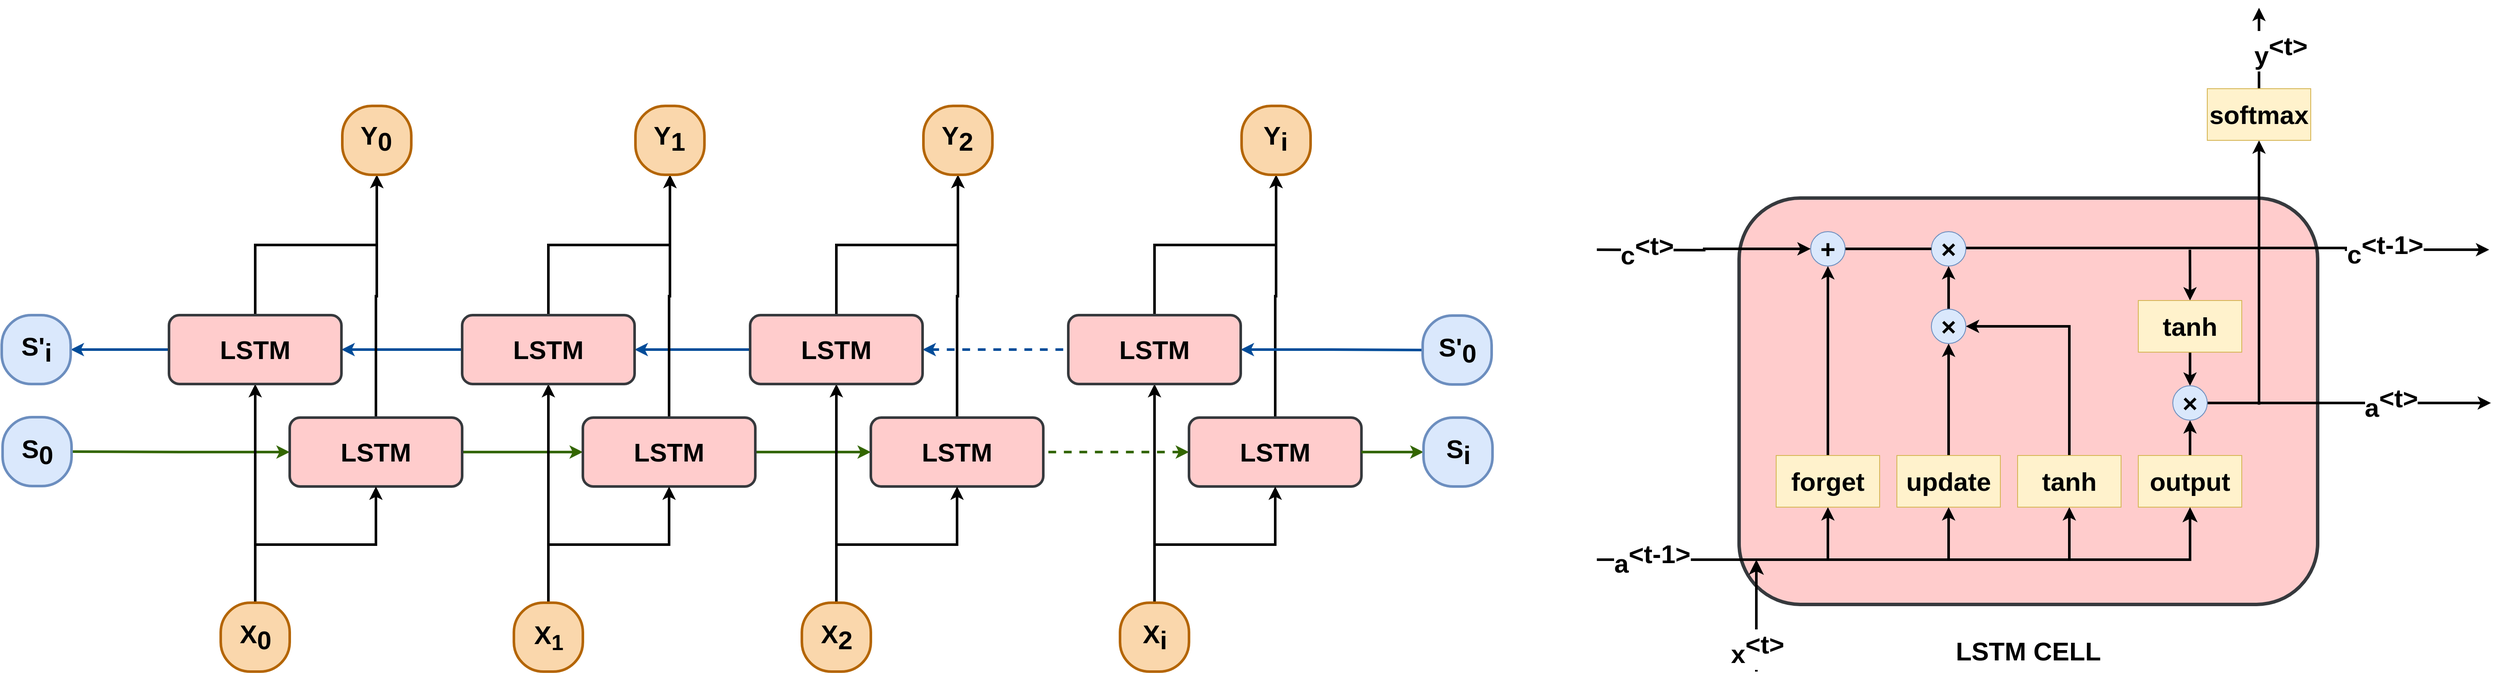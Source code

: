 <mxfile version="24.7.6">
  <diagram name="第 1 页" id="QvBiN7-p0yWH9Qva56an">
    <mxGraphModel dx="6699" dy="3819" grid="1" gridSize="10" guides="1" tooltips="1" connect="1" arrows="1" fold="1" page="1" pageScale="1" pageWidth="827" pageHeight="1169" math="0" shadow="0">
      <root>
        <mxCell id="0" />
        <mxCell id="1" parent="0" />
        <mxCell id="QCqNEh41sCfGE4JeCzuN-75" style="edgeStyle=orthogonalEdgeStyle;rounded=0;orthogonalLoop=1;jettySize=auto;html=1;entryX=1;entryY=0.5;entryDx=0;entryDy=0;strokeColor=#336600;strokeWidth=3;startArrow=classic;startFill=1;endArrow=none;endFill=0;fontSize=30;verticalAlign=middle;exitX=0;exitY=0.5;exitDx=0;exitDy=0;" edge="1" parent="1" source="QCqNEh41sCfGE4JeCzuN-162" target="QCqNEh41sCfGE4JeCzuN-134">
          <mxGeometry relative="1" as="geometry">
            <mxPoint x="-1521" y="-463.75" as="sourcePoint" />
            <mxPoint x="-1689" y="-480.25" as="targetPoint" />
          </mxGeometry>
        </mxCell>
        <mxCell id="QCqNEh41sCfGE4JeCzuN-46" style="edgeStyle=orthogonalEdgeStyle;rounded=0;orthogonalLoop=1;jettySize=auto;html=1;exitX=0.5;exitY=0;exitDx=0;exitDy=0;entryX=0.5;entryY=1;entryDx=0;entryDy=0;strokeWidth=3;fontSize=30;verticalAlign=middle;" edge="1" parent="1" source="QCqNEh41sCfGE4JeCzuN-47" target="QCqNEh41sCfGE4JeCzuN-54">
          <mxGeometry relative="1" as="geometry" />
        </mxCell>
        <mxCell id="QCqNEh41sCfGE4JeCzuN-72" style="edgeStyle=orthogonalEdgeStyle;rounded=0;orthogonalLoop=1;jettySize=auto;html=1;entryX=1;entryY=0.5;entryDx=0;entryDy=0;strokeColor=#336600;dashed=1;strokeWidth=3;startArrow=classic;startFill=1;endArrow=none;endFill=0;fontSize=30;verticalAlign=middle;" edge="1" parent="1" source="QCqNEh41sCfGE4JeCzuN-47" target="QCqNEh41sCfGE4JeCzuN-138">
          <mxGeometry relative="1" as="geometry">
            <mxPoint x="-379" y="-484" as="targetPoint" />
          </mxGeometry>
        </mxCell>
        <mxCell id="QCqNEh41sCfGE4JeCzuN-47" value="&lt;font face=&quot;Helvetica&quot; style=&quot;font-size: 30px;&quot;&gt;&lt;b style=&quot;font-size: 30px;&quot;&gt;LSTM&lt;/b&gt;&lt;/font&gt;" style="rounded=1;whiteSpace=wrap;html=1;fillColor=#ffcccc;strokeColor=#36393d;strokeWidth=3;fontSize=30;verticalAlign=middle;" vertex="1" parent="1">
          <mxGeometry x="-233" y="-524" width="200" height="80" as="geometry" />
        </mxCell>
        <mxCell id="QCqNEh41sCfGE4JeCzuN-48" style="rounded=0;orthogonalLoop=1;jettySize=auto;html=1;exitX=0.5;exitY=0;exitDx=0;exitDy=0;edgeStyle=orthogonalEdgeStyle;entryX=0.5;entryY=1;entryDx=0;entryDy=0;strokeWidth=3;fontSize=30;verticalAlign=middle;" edge="1" parent="1" source="QCqNEh41sCfGE4JeCzuN-50" target="QCqNEh41sCfGE4JeCzuN-53">
          <mxGeometry relative="1" as="geometry">
            <mxPoint x="-343" y="-594.0" as="targetPoint" />
          </mxGeometry>
        </mxCell>
        <mxCell id="QCqNEh41sCfGE4JeCzuN-49" style="edgeStyle=orthogonalEdgeStyle;rounded=0;orthogonalLoop=1;jettySize=auto;html=1;exitX=0.5;exitY=0;exitDx=0;exitDy=0;strokeWidth=3;fontSize=30;verticalAlign=middle;" edge="1" parent="1" source="QCqNEh41sCfGE4JeCzuN-50" target="QCqNEh41sCfGE4JeCzuN-47">
          <mxGeometry relative="1" as="geometry" />
        </mxCell>
        <mxCell id="QCqNEh41sCfGE4JeCzuN-50" value="" style="whiteSpace=wrap;align=center;verticalAlign=middle;fontStyle=1;strokeWidth=3;fillColor=#fad7ac;strokeColor=#b46504;rounded=1;arcSize=43;movable=1;resizable=1;rotatable=1;deletable=1;editable=1;locked=0;connectable=1;fontSize=30;" vertex="1" parent="1">
          <mxGeometry x="-313" y="-309" width="80" height="80" as="geometry" />
        </mxCell>
        <mxCell id="QCqNEh41sCfGE4JeCzuN-51" value="&lt;span style=&quot;font-size: 30px;&quot;&gt;&lt;font style=&quot;font-size: 30px;&quot;&gt;X&lt;/font&gt;&lt;sub style=&quot;font-size: 30px;&quot;&gt;i&lt;/sub&gt;&lt;/span&gt;" style="text;html=1;align=center;verticalAlign=middle;resizable=0;points=[];autosize=1;strokeColor=none;fillColor=none;fontStyle=1;rounded=1;fontSize=30;flipV=1;strokeWidth=3;" vertex="1" parent="1">
          <mxGeometry x="-298" y="-299" width="50" height="60" as="geometry" />
        </mxCell>
        <mxCell id="QCqNEh41sCfGE4JeCzuN-52" style="edgeStyle=orthogonalEdgeStyle;rounded=0;orthogonalLoop=1;jettySize=auto;html=1;entryX=0.5;entryY=1;entryDx=0;entryDy=0;exitX=0.5;exitY=0;exitDx=0;exitDy=0;strokeWidth=3;fontSize=30;verticalAlign=middle;" edge="1" parent="1" source="QCqNEh41sCfGE4JeCzuN-53" target="QCqNEh41sCfGE4JeCzuN-54">
          <mxGeometry relative="1" as="geometry" />
        </mxCell>
        <mxCell id="QCqNEh41sCfGE4JeCzuN-70" style="edgeStyle=orthogonalEdgeStyle;rounded=0;orthogonalLoop=1;jettySize=auto;html=1;exitX=1;exitY=0.5;exitDx=0;exitDy=0;strokeColor=#004C99;strokeWidth=3;startArrow=classic;startFill=1;endArrow=none;endFill=0;fontSize=30;verticalAlign=middle;" edge="1" parent="1" source="QCqNEh41sCfGE4JeCzuN-53" target="QCqNEh41sCfGE4JeCzuN-62">
          <mxGeometry relative="1" as="geometry" />
        </mxCell>
        <mxCell id="QCqNEh41sCfGE4JeCzuN-53" value="&lt;font face=&quot;Helvetica&quot; style=&quot;font-size: 30px;&quot;&gt;&lt;b style=&quot;font-size: 30px;&quot;&gt;LSTM&lt;/b&gt;&lt;/font&gt;" style="rounded=1;whiteSpace=wrap;html=1;fillColor=#ffcccc;strokeColor=#36393d;strokeWidth=3;fontSize=30;verticalAlign=middle;" vertex="1" parent="1">
          <mxGeometry x="-373" y="-643" width="200" height="80" as="geometry" />
        </mxCell>
        <mxCell id="QCqNEh41sCfGE4JeCzuN-54" value="" style="whiteSpace=wrap;align=center;verticalAlign=middle;fontStyle=1;strokeWidth=3;fillColor=#fad7ac;strokeColor=#b46504;rounded=1;arcSize=43;movable=1;resizable=1;rotatable=1;deletable=1;editable=1;locked=0;connectable=1;fontSize=30;" vertex="1" parent="1">
          <mxGeometry x="-172" y="-886" width="80" height="80" as="geometry" />
        </mxCell>
        <mxCell id="QCqNEh41sCfGE4JeCzuN-55" value="&lt;font style=&quot;font-size: 30px;&quot;&gt;Y&lt;sub style=&quot;font-size: 30px;&quot;&gt;i&lt;/sub&gt;&lt;/font&gt;" style="text;html=1;align=center;verticalAlign=middle;resizable=0;points=[];autosize=1;strokeColor=none;fillColor=none;fontStyle=1;rounded=1;fontSize=30;strokeWidth=3;" vertex="1" parent="1">
          <mxGeometry x="-158" y="-878" width="50" height="60" as="geometry" />
        </mxCell>
        <mxCell id="QCqNEh41sCfGE4JeCzuN-66" style="edgeStyle=orthogonalEdgeStyle;rounded=0;orthogonalLoop=1;jettySize=auto;html=1;entryX=0;entryY=0.5;entryDx=0;entryDy=0;strokeColor=#004C99;strokeWidth=3;startArrow=classic;startFill=1;endArrow=none;endFill=0;fontSize=30;verticalAlign=middle;exitX=1;exitY=0.5;exitDx=0;exitDy=0;" edge="1" parent="1" source="QCqNEh41sCfGE4JeCzuN-132" target="QCqNEh41sCfGE4JeCzuN-168">
          <mxGeometry relative="1" as="geometry">
            <mxPoint x="-1688" y="-599.25" as="sourcePoint" />
            <mxPoint x="-1629.0" y="-582.75" as="targetPoint" />
          </mxGeometry>
        </mxCell>
        <mxCell id="QCqNEh41sCfGE4JeCzuN-62" value="" style="whiteSpace=wrap;align=center;verticalAlign=middle;fontStyle=1;strokeWidth=3;fillColor=#dae8fc;strokeColor=#6c8ebf;rounded=1;arcSize=43;movable=1;resizable=1;rotatable=1;deletable=1;editable=1;locked=0;connectable=1;fontSize=30;" vertex="1" parent="1">
          <mxGeometry x="38" y="-642.5" width="80" height="80" as="geometry" />
        </mxCell>
        <mxCell id="QCqNEh41sCfGE4JeCzuN-63" value="&lt;font style=&quot;font-size: 30px;&quot;&gt;S&#39;&lt;/font&gt;&lt;sub style=&quot;font-size: 30px;&quot;&gt;0&lt;/sub&gt;" style="text;html=1;align=center;verticalAlign=middle;resizable=0;points=[];autosize=1;fontStyle=1;rounded=1;fontSize=30;strokeWidth=3;" vertex="1" parent="1">
          <mxGeometry x="43" y="-632.5" width="70" height="60" as="geometry" />
        </mxCell>
        <mxCell id="QCqNEh41sCfGE4JeCzuN-71" style="edgeStyle=orthogonalEdgeStyle;rounded=0;orthogonalLoop=1;jettySize=auto;html=1;strokeColor=#336600;strokeWidth=3;entryX=1;entryY=0.5;entryDx=0;entryDy=0;startArrow=classic;startFill=1;endArrow=none;endFill=0;fontSize=30;verticalAlign=middle;" edge="1" parent="1" source="QCqNEh41sCfGE4JeCzuN-64" target="QCqNEh41sCfGE4JeCzuN-47">
          <mxGeometry relative="1" as="geometry">
            <mxPoint x="-8" y="-472.5" as="targetPoint" />
          </mxGeometry>
        </mxCell>
        <mxCell id="QCqNEh41sCfGE4JeCzuN-64" value="" style="whiteSpace=wrap;align=center;verticalAlign=middle;fontStyle=1;strokeWidth=3;fillColor=#dae8fc;strokeColor=#6c8ebf;rounded=1;arcSize=43;movable=1;resizable=1;rotatable=1;deletable=1;editable=1;locked=0;connectable=1;fontSize=30;" vertex="1" parent="1">
          <mxGeometry x="39" y="-524" width="80" height="80" as="geometry" />
        </mxCell>
        <mxCell id="QCqNEh41sCfGE4JeCzuN-65" value="&lt;span style=&quot;font-size: 30px;&quot;&gt;S&lt;/span&gt;&lt;span style=&quot;font-size: 30px;&quot;&gt;&lt;sub style=&quot;font-size: 30px;&quot;&gt;i&lt;/sub&gt;&lt;/span&gt;" style="text;html=1;align=center;verticalAlign=middle;resizable=0;points=[];autosize=1;fontStyle=1;rounded=1;fontSize=30;strokeWidth=3;" vertex="1" parent="1">
          <mxGeometry x="54" y="-514" width="50" height="60" as="geometry" />
        </mxCell>
        <mxCell id="QCqNEh41sCfGE4JeCzuN-76" value="&lt;p&gt;LSTM CELL&lt;/p&gt;" style="rounded=1;whiteSpace=wrap;html=1;fillColor=#ffcccc;strokeColor=#36393d;strokeWidth=4;fontSize=30;fontStyle=1;labelPosition=center;verticalLabelPosition=bottom;align=center;verticalAlign=top;" vertex="1" parent="1">
          <mxGeometry x="405" y="-779" width="671" height="472" as="geometry" />
        </mxCell>
        <mxCell id="QCqNEh41sCfGE4JeCzuN-88" style="edgeStyle=orthogonalEdgeStyle;rounded=0;orthogonalLoop=1;jettySize=auto;html=1;strokeWidth=3;fontSize=30;fontStyle=1" edge="1" parent="1" source="QCqNEh41sCfGE4JeCzuN-77" target="QCqNEh41sCfGE4JeCzuN-87">
          <mxGeometry relative="1" as="geometry" />
        </mxCell>
        <mxCell id="QCqNEh41sCfGE4JeCzuN-110" style="edgeStyle=orthogonalEdgeStyle;rounded=0;orthogonalLoop=1;jettySize=auto;html=1;startArrow=classic;startFill=1;strokeWidth=3;endArrow=none;endFill=0;fontSize=30;fontStyle=1" edge="1" parent="1" source="QCqNEh41sCfGE4JeCzuN-77">
          <mxGeometry relative="1" as="geometry">
            <mxPoint x="508" y="-359" as="targetPoint" />
          </mxGeometry>
        </mxCell>
        <mxCell id="QCqNEh41sCfGE4JeCzuN-77" value="&lt;font style=&quot;font-size: 30px;&quot;&gt;&lt;span style=&quot;font-size: 30px;&quot;&gt;forget&lt;/span&gt;&lt;/font&gt;" style="rounded=0;whiteSpace=wrap;html=1;fillColor=#fff2cc;strokeColor=#d6b656;fontSize=30;fontStyle=1" vertex="1" parent="1">
          <mxGeometry x="448" y="-480" width="120" height="60" as="geometry" />
        </mxCell>
        <mxCell id="QCqNEh41sCfGE4JeCzuN-91" style="edgeStyle=orthogonalEdgeStyle;rounded=0;orthogonalLoop=1;jettySize=auto;html=1;exitX=0.5;exitY=0;exitDx=0;exitDy=0;entryX=0.5;entryY=1;entryDx=0;entryDy=0;strokeWidth=3;fontSize=30;fontStyle=1" edge="1" parent="1" source="QCqNEh41sCfGE4JeCzuN-78" target="QCqNEh41sCfGE4JeCzuN-83">
          <mxGeometry relative="1" as="geometry" />
        </mxCell>
        <mxCell id="QCqNEh41sCfGE4JeCzuN-111" style="edgeStyle=orthogonalEdgeStyle;rounded=0;orthogonalLoop=1;jettySize=auto;html=1;startArrow=classic;startFill=1;strokeWidth=3;endArrow=none;endFill=0;fontSize=30;fontStyle=1" edge="1" parent="1" source="QCqNEh41sCfGE4JeCzuN-78">
          <mxGeometry relative="1" as="geometry">
            <mxPoint x="648" y="-359" as="targetPoint" />
          </mxGeometry>
        </mxCell>
        <mxCell id="QCqNEh41sCfGE4JeCzuN-78" value="&lt;span style=&quot;font-size: 30px;&quot;&gt;&lt;font style=&quot;font-size: 30px;&quot;&gt;update&lt;/font&gt;&lt;/span&gt;" style="rounded=0;whiteSpace=wrap;html=1;fillColor=#fff2cc;strokeColor=#d6b656;fontSize=30;fontStyle=1" vertex="1" parent="1">
          <mxGeometry x="588" y="-480" width="120" height="60" as="geometry" />
        </mxCell>
        <mxCell id="QCqNEh41sCfGE4JeCzuN-92" style="edgeStyle=orthogonalEdgeStyle;rounded=0;orthogonalLoop=1;jettySize=auto;html=1;exitX=0.5;exitY=0;exitDx=0;exitDy=0;entryX=1;entryY=0.5;entryDx=0;entryDy=0;strokeWidth=3;fontSize=30;fontStyle=1" edge="1" parent="1" source="QCqNEh41sCfGE4JeCzuN-79" target="QCqNEh41sCfGE4JeCzuN-83">
          <mxGeometry relative="1" as="geometry" />
        </mxCell>
        <mxCell id="QCqNEh41sCfGE4JeCzuN-112" style="edgeStyle=orthogonalEdgeStyle;rounded=0;orthogonalLoop=1;jettySize=auto;html=1;startArrow=classic;startFill=1;endArrow=none;endFill=0;strokeWidth=3;fontSize=30;fontStyle=1" edge="1" parent="1" source="QCqNEh41sCfGE4JeCzuN-79">
          <mxGeometry relative="1" as="geometry">
            <mxPoint x="788" y="-359" as="targetPoint" />
          </mxGeometry>
        </mxCell>
        <mxCell id="QCqNEh41sCfGE4JeCzuN-79" value="&lt;span style=&quot;font-size: 30px;&quot;&gt;&lt;font style=&quot;font-size: 30px;&quot;&gt;tanh&lt;/font&gt;&lt;/span&gt;" style="rounded=0;whiteSpace=wrap;html=1;fillColor=#fff2cc;strokeColor=#d6b656;fontSize=30;fontStyle=1" vertex="1" parent="1">
          <mxGeometry x="728" y="-480" width="120" height="60" as="geometry" />
        </mxCell>
        <mxCell id="QCqNEh41sCfGE4JeCzuN-93" style="edgeStyle=orthogonalEdgeStyle;rounded=0;orthogonalLoop=1;jettySize=auto;html=1;exitX=0.5;exitY=0;exitDx=0;exitDy=0;entryX=0.5;entryY=1;entryDx=0;entryDy=0;strokeWidth=3;fontSize=30;fontStyle=1" edge="1" parent="1" source="QCqNEh41sCfGE4JeCzuN-80" target="QCqNEh41sCfGE4JeCzuN-85">
          <mxGeometry relative="1" as="geometry" />
        </mxCell>
        <mxCell id="QCqNEh41sCfGE4JeCzuN-80" value="&lt;span style=&quot;font-size: 30px;&quot;&gt;&lt;font style=&quot;font-size: 30px;&quot;&gt;output&lt;/font&gt;&lt;/span&gt;" style="rounded=0;whiteSpace=wrap;html=1;fillColor=#fff2cc;strokeColor=#d6b656;fontSize=30;fontStyle=1" vertex="1" parent="1">
          <mxGeometry x="868" y="-480" width="120" height="60" as="geometry" />
        </mxCell>
        <mxCell id="QCqNEh41sCfGE4JeCzuN-94" style="edgeStyle=orthogonalEdgeStyle;rounded=0;orthogonalLoop=1;jettySize=auto;html=1;exitX=0.5;exitY=1;exitDx=0;exitDy=0;entryX=0.5;entryY=0;entryDx=0;entryDy=0;strokeWidth=3;fontSize=30;fontStyle=1" edge="1" parent="1" source="QCqNEh41sCfGE4JeCzuN-81" target="QCqNEh41sCfGE4JeCzuN-85">
          <mxGeometry relative="1" as="geometry" />
        </mxCell>
        <mxCell id="QCqNEh41sCfGE4JeCzuN-108" style="edgeStyle=orthogonalEdgeStyle;rounded=0;orthogonalLoop=1;jettySize=auto;html=1;exitX=0.5;exitY=0;exitDx=0;exitDy=0;startArrow=classic;startFill=1;endArrow=none;endFill=0;strokeWidth=3;fontSize=30;fontStyle=1" edge="1" parent="1" source="QCqNEh41sCfGE4JeCzuN-81">
          <mxGeometry relative="1" as="geometry">
            <mxPoint x="927.848" y="-719" as="targetPoint" />
          </mxGeometry>
        </mxCell>
        <mxCell id="QCqNEh41sCfGE4JeCzuN-81" value="&lt;span style=&quot;font-size: 30px;&quot;&gt;&lt;font style=&quot;font-size: 30px;&quot;&gt;tanh&lt;/font&gt;&lt;/span&gt;" style="rounded=0;whiteSpace=wrap;html=1;fillColor=#fff2cc;strokeColor=#d6b656;fontSize=30;fontStyle=1" vertex="1" parent="1">
          <mxGeometry x="868" y="-660" width="120" height="60" as="geometry" />
        </mxCell>
        <mxCell id="QCqNEh41sCfGE4JeCzuN-90" style="edgeStyle=orthogonalEdgeStyle;rounded=0;orthogonalLoop=1;jettySize=auto;html=1;exitX=0.5;exitY=0;exitDx=0;exitDy=0;entryX=0.5;entryY=1;entryDx=0;entryDy=0;strokeWidth=3;fontSize=30;fontStyle=1" edge="1" parent="1" source="QCqNEh41sCfGE4JeCzuN-83" target="QCqNEh41sCfGE4JeCzuN-86">
          <mxGeometry relative="1" as="geometry" />
        </mxCell>
        <mxCell id="QCqNEh41sCfGE4JeCzuN-83" value="&lt;font style=&quot;font-size: 30px;&quot;&gt;×&lt;/font&gt;" style="ellipse;whiteSpace=wrap;html=1;aspect=fixed;fillColor=#dae8fc;strokeColor=#6c8ebf;fontSize=30;fontStyle=1" vertex="1" parent="1">
          <mxGeometry x="628" y="-650" width="40" height="40" as="geometry" />
        </mxCell>
        <mxCell id="QCqNEh41sCfGE4JeCzuN-99" style="edgeStyle=orthogonalEdgeStyle;rounded=0;orthogonalLoop=1;jettySize=auto;html=1;exitX=1;exitY=0.5;exitDx=0;exitDy=0;strokeWidth=3;fontSize=30;fontStyle=1" edge="1" parent="1">
          <mxGeometry relative="1" as="geometry">
            <mxPoint x="1277" y="-541" as="targetPoint" />
            <mxPoint x="945" y="-541" as="sourcePoint" />
          </mxGeometry>
        </mxCell>
        <mxCell id="QCqNEh41sCfGE4JeCzuN-119" value="&lt;font style=&quot;font-size: 30px;&quot;&gt;&lt;font style=&quot;font-size: 30px;&quot;&gt;a&lt;sup style=&quot;font-size: 30px;&quot;&gt;&amp;lt;&lt;/sup&gt;&lt;/font&gt;&lt;sup style=&quot;font-size: 30px;&quot;&gt;t&amp;gt;&lt;/sup&gt;&lt;/font&gt;" style="edgeLabel;html=1;align=center;verticalAlign=middle;resizable=0;points=[];fontSize=30;fontStyle=1" vertex="1" connectable="0" parent="QCqNEh41sCfGE4JeCzuN-99">
          <mxGeometry x="0.398" relative="1" as="geometry">
            <mxPoint x="-16" as="offset" />
          </mxGeometry>
        </mxCell>
        <mxCell id="QCqNEh41sCfGE4JeCzuN-85" value="&lt;font style=&quot;font-size: 30px;&quot;&gt;×&lt;/font&gt;" style="ellipse;whiteSpace=wrap;html=1;aspect=fixed;fillColor=#dae8fc;strokeColor=#6c8ebf;fontSize=30;fontStyle=1" vertex="1" parent="1">
          <mxGeometry x="908" y="-561" width="40" height="40" as="geometry" />
        </mxCell>
        <mxCell id="QCqNEh41sCfGE4JeCzuN-96" style="edgeStyle=orthogonalEdgeStyle;rounded=0;orthogonalLoop=1;jettySize=auto;html=1;exitX=1;exitY=0.5;exitDx=0;exitDy=0;strokeWidth=3;fontSize=30;fontStyle=1" edge="1" parent="1">
          <mxGeometry relative="1" as="geometry">
            <mxPoint x="1275" y="-719" as="targetPoint" />
            <mxPoint x="635.0" y="-722" as="sourcePoint" />
            <Array as="points">
              <mxPoint x="1109" y="-721" />
              <mxPoint x="1583" y="-719" />
            </Array>
          </mxGeometry>
        </mxCell>
        <mxCell id="QCqNEh41sCfGE4JeCzuN-117" value="&lt;font style=&quot;font-size: 30px;&quot;&gt;&lt;font style=&quot;font-size: 30px;&quot;&gt;&lt;span style=&quot;font-size: 30px;&quot;&gt;c&lt;/span&gt;&lt;span style=&quot;font-size: 30px;&quot;&gt;&lt;sup style=&quot;font-size: 30px;&quot;&gt;&amp;lt;t-1&amp;gt;&lt;/sup&gt;&lt;/span&gt;&lt;/font&gt;&lt;/font&gt;" style="edgeLabel;html=1;align=center;verticalAlign=middle;resizable=0;points=[];fontSize=30;fontStyle=1" vertex="1" connectable="0" parent="QCqNEh41sCfGE4JeCzuN-96">
          <mxGeometry x="0.801" relative="1" as="geometry">
            <mxPoint x="-57" as="offset" />
          </mxGeometry>
        </mxCell>
        <mxCell id="QCqNEh41sCfGE4JeCzuN-86" value="&lt;font style=&quot;font-size: 30px;&quot;&gt;×&lt;/font&gt;" style="ellipse;whiteSpace=wrap;html=1;aspect=fixed;fillColor=#dae8fc;strokeColor=#6c8ebf;fontSize=30;fontStyle=1" vertex="1" parent="1">
          <mxGeometry x="628" y="-740" width="40" height="40" as="geometry" />
        </mxCell>
        <mxCell id="QCqNEh41sCfGE4JeCzuN-89" style="edgeStyle=orthogonalEdgeStyle;rounded=0;orthogonalLoop=1;jettySize=auto;html=1;entryX=0;entryY=0.5;entryDx=0;entryDy=0;endArrow=none;endFill=0;strokeWidth=3;fontSize=30;fontStyle=1" edge="1" parent="1" source="QCqNEh41sCfGE4JeCzuN-87" target="QCqNEh41sCfGE4JeCzuN-86">
          <mxGeometry relative="1" as="geometry" />
        </mxCell>
        <mxCell id="QCqNEh41sCfGE4JeCzuN-109" style="edgeStyle=orthogonalEdgeStyle;rounded=0;orthogonalLoop=1;jettySize=auto;html=1;strokeWidth=3;endArrow=none;endFill=0;startArrow=classic;startFill=1;fontSize=30;fontStyle=1" edge="1" parent="1" source="QCqNEh41sCfGE4JeCzuN-87">
          <mxGeometry relative="1" as="geometry">
            <mxPoint x="240" y="-719" as="targetPoint" />
          </mxGeometry>
        </mxCell>
        <mxCell id="QCqNEh41sCfGE4JeCzuN-124" value="c&lt;sup style=&quot;font-size: 30px;&quot;&gt;&amp;lt;t&amp;gt;&lt;/sup&gt;" style="edgeLabel;html=1;align=center;verticalAlign=middle;resizable=0;points=[];fontSize=30;fontStyle=1" vertex="1" connectable="0" parent="QCqNEh41sCfGE4JeCzuN-109">
          <mxGeometry x="0.667" y="1" relative="1" as="geometry">
            <mxPoint x="16" as="offset" />
          </mxGeometry>
        </mxCell>
        <mxCell id="QCqNEh41sCfGE4JeCzuN-87" value="&lt;font style=&quot;font-size: 30px;&quot;&gt;+&lt;/font&gt;" style="ellipse;whiteSpace=wrap;html=1;aspect=fixed;fillColor=#dae8fc;strokeColor=#6c8ebf;fontSize=30;fontStyle=1" vertex="1" parent="1">
          <mxGeometry x="488" y="-740" width="40" height="40" as="geometry" />
        </mxCell>
        <mxCell id="QCqNEh41sCfGE4JeCzuN-105" value="" style="edgeStyle=segmentEdgeStyle;endArrow=classic;html=1;curved=0;rounded=0;endSize=8;startSize=8;entryX=0.5;entryY=1;entryDx=0;entryDy=0;strokeWidth=3;fontSize=30;fontStyle=1" edge="1" parent="1">
          <mxGeometry width="50" height="50" relative="1" as="geometry">
            <mxPoint x="240" y="-359" as="sourcePoint" />
            <mxPoint x="928" y="-420" as="targetPoint" />
          </mxGeometry>
        </mxCell>
        <mxCell id="QCqNEh41sCfGE4JeCzuN-122" value="a&lt;sup style=&quot;font-size: 30px;&quot;&gt;&amp;lt;t-1&amp;gt;&lt;/sup&gt;" style="edgeLabel;html=1;align=center;verticalAlign=middle;resizable=0;points=[];fontSize=30;fontStyle=1" vertex="1" connectable="0" parent="QCqNEh41sCfGE4JeCzuN-105">
          <mxGeometry x="-0.897" y="1" relative="1" as="geometry">
            <mxPoint x="25" as="offset" />
          </mxGeometry>
        </mxCell>
        <mxCell id="QCqNEh41sCfGE4JeCzuN-113" value="" style="endArrow=classic;html=1;rounded=0;endSize=8;startSize=8;strokeWidth=3;fontSize=30;fontStyle=1" edge="1" parent="1">
          <mxGeometry width="50" height="50" relative="1" as="geometry">
            <mxPoint x="425" y="-229" as="sourcePoint" />
            <mxPoint x="425" y="-359" as="targetPoint" />
          </mxGeometry>
        </mxCell>
        <mxCell id="QCqNEh41sCfGE4JeCzuN-123" value="x&lt;sup style=&quot;font-size: 30px;&quot;&gt;&amp;lt;t&amp;gt;&lt;/sup&gt;" style="edgeLabel;html=1;align=center;verticalAlign=middle;resizable=0;points=[];fontSize=30;fontStyle=1" vertex="1" connectable="0" parent="QCqNEh41sCfGE4JeCzuN-113">
          <mxGeometry x="-0.59" y="-1" relative="1" as="geometry">
            <mxPoint as="offset" />
          </mxGeometry>
        </mxCell>
        <mxCell id="QCqNEh41sCfGE4JeCzuN-115" style="edgeStyle=orthogonalEdgeStyle;rounded=0;orthogonalLoop=1;jettySize=auto;html=1;endArrow=none;endFill=0;startArrow=classic;startFill=1;strokeWidth=3;fontSize=30;fontStyle=1" edge="1" parent="1" source="QCqNEh41sCfGE4JeCzuN-114">
          <mxGeometry relative="1" as="geometry">
            <mxPoint x="1008.0" y="-539" as="targetPoint" />
          </mxGeometry>
        </mxCell>
        <mxCell id="QCqNEh41sCfGE4JeCzuN-116" style="edgeStyle=orthogonalEdgeStyle;rounded=0;orthogonalLoop=1;jettySize=auto;html=1;strokeWidth=3;fontSize=30;exitX=0.5;exitY=0;exitDx=0;exitDy=0;fontStyle=1" edge="1" parent="1">
          <mxGeometry relative="1" as="geometry">
            <mxPoint x="1008" y="-1000" as="targetPoint" />
            <mxPoint x="1008" y="-887" as="sourcePoint" />
          </mxGeometry>
        </mxCell>
        <mxCell id="QCqNEh41sCfGE4JeCzuN-125" value="y&lt;sup style=&quot;font-size: 30px;&quot;&gt;&amp;lt;t&amp;gt;&lt;/sup&gt;" style="edgeLabel;html=1;align=center;verticalAlign=middle;resizable=0;points=[];fontSize=30;fontStyle=1" vertex="1" connectable="0" parent="QCqNEh41sCfGE4JeCzuN-116">
          <mxGeometry x="0.166" y="2" relative="1" as="geometry">
            <mxPoint x="27" y="3" as="offset" />
          </mxGeometry>
        </mxCell>
        <mxCell id="QCqNEh41sCfGE4JeCzuN-114" value="&lt;span style=&quot;font-size: 30px;&quot;&gt;&lt;font style=&quot;font-size: 30px;&quot;&gt;softmax&lt;/font&gt;&lt;/span&gt;" style="rounded=0;whiteSpace=wrap;html=1;fillColor=#fff2cc;strokeColor=#d6b656;fontSize=30;fontStyle=1" vertex="1" parent="1">
          <mxGeometry x="948" y="-906" width="120" height="60" as="geometry" />
        </mxCell>
        <mxCell id="QCqNEh41sCfGE4JeCzuN-132" value="" style="whiteSpace=wrap;align=center;verticalAlign=middle;fontStyle=1;strokeWidth=3;fillColor=#dae8fc;strokeColor=#6c8ebf;rounded=1;arcSize=43;movable=1;resizable=1;rotatable=1;deletable=1;editable=1;locked=0;connectable=1;fontSize=30;" vertex="1" parent="1">
          <mxGeometry x="-1610" y="-643" width="80" height="80" as="geometry" />
        </mxCell>
        <mxCell id="QCqNEh41sCfGE4JeCzuN-133" value="&lt;font style=&quot;font-size: 30px;&quot;&gt;S&#39;&lt;/font&gt;&lt;sub style=&quot;font-size: 30px;&quot;&gt;i&lt;/sub&gt;" style="text;html=1;align=center;verticalAlign=middle;resizable=0;points=[];autosize=1;fontStyle=1;rounded=1;fontSize=30;strokeWidth=3;" vertex="1" parent="1">
          <mxGeometry x="-1600" y="-633" width="60" height="60" as="geometry" />
        </mxCell>
        <mxCell id="QCqNEh41sCfGE4JeCzuN-134" value="" style="whiteSpace=wrap;align=center;verticalAlign=middle;fontStyle=1;strokeWidth=3;fillColor=#dae8fc;strokeColor=#6c8ebf;rounded=1;arcSize=43;movable=1;resizable=1;rotatable=1;deletable=1;editable=1;locked=0;connectable=1;fontSize=30;" vertex="1" parent="1">
          <mxGeometry x="-1609" y="-524.5" width="80" height="80" as="geometry" />
        </mxCell>
        <mxCell id="QCqNEh41sCfGE4JeCzuN-135" value="&lt;span style=&quot;font-size: 30px;&quot;&gt;S&lt;/span&gt;&lt;span style=&quot;font-size: 30px;&quot;&gt;&lt;sub style=&quot;font-size: 30px;&quot;&gt;0&lt;/sub&gt;&lt;/span&gt;" style="text;html=1;align=center;verticalAlign=middle;resizable=0;points=[];autosize=1;fontStyle=1;rounded=1;fontSize=30;strokeWidth=3;" vertex="1" parent="1">
          <mxGeometry x="-1599" y="-514.5" width="60" height="60" as="geometry" />
        </mxCell>
        <mxCell id="QCqNEh41sCfGE4JeCzuN-136" style="edgeStyle=orthogonalEdgeStyle;rounded=0;orthogonalLoop=1;jettySize=auto;html=1;exitX=0.5;exitY=0;exitDx=0;exitDy=0;entryX=0.5;entryY=1;entryDx=0;entryDy=0;strokeWidth=3;fontSize=30;verticalAlign=middle;" edge="1" parent="1" source="QCqNEh41sCfGE4JeCzuN-138" target="QCqNEh41sCfGE4JeCzuN-146">
          <mxGeometry relative="1" as="geometry" />
        </mxCell>
        <mxCell id="QCqNEh41sCfGE4JeCzuN-137" style="edgeStyle=orthogonalEdgeStyle;rounded=0;orthogonalLoop=1;jettySize=auto;html=1;entryX=1;entryY=0.5;entryDx=0;entryDy=0;strokeColor=#336600;strokeWidth=3;startArrow=classic;startFill=1;endArrow=none;endFill=0;fontSize=30;verticalAlign=middle;" edge="1" parent="1" source="QCqNEh41sCfGE4JeCzuN-138">
          <mxGeometry relative="1" as="geometry">
            <mxPoint x="-748" y="-484" as="targetPoint" />
          </mxGeometry>
        </mxCell>
        <mxCell id="QCqNEh41sCfGE4JeCzuN-138" value="&lt;font face=&quot;Helvetica&quot; style=&quot;font-size: 30px;&quot;&gt;&lt;b style=&quot;font-size: 30px;&quot;&gt;LSTM&lt;/b&gt;&lt;/font&gt;" style="rounded=1;whiteSpace=wrap;html=1;fillColor=#ffcccc;strokeColor=#36393d;strokeWidth=3;fontSize=30;verticalAlign=middle;" vertex="1" parent="1">
          <mxGeometry x="-602" y="-524" width="200" height="80" as="geometry" />
        </mxCell>
        <mxCell id="QCqNEh41sCfGE4JeCzuN-139" style="rounded=0;orthogonalLoop=1;jettySize=auto;html=1;exitX=0.5;exitY=0;exitDx=0;exitDy=0;edgeStyle=orthogonalEdgeStyle;entryX=0.5;entryY=1;entryDx=0;entryDy=0;strokeWidth=3;fontSize=30;verticalAlign=middle;" edge="1" parent="1" source="QCqNEh41sCfGE4JeCzuN-141" target="QCqNEh41sCfGE4JeCzuN-145">
          <mxGeometry relative="1" as="geometry">
            <mxPoint x="-712" y="-594.0" as="targetPoint" />
          </mxGeometry>
        </mxCell>
        <mxCell id="QCqNEh41sCfGE4JeCzuN-140" style="edgeStyle=orthogonalEdgeStyle;rounded=0;orthogonalLoop=1;jettySize=auto;html=1;exitX=0.5;exitY=0;exitDx=0;exitDy=0;strokeWidth=3;fontSize=30;verticalAlign=middle;" edge="1" parent="1" source="QCqNEh41sCfGE4JeCzuN-141" target="QCqNEh41sCfGE4JeCzuN-138">
          <mxGeometry relative="1" as="geometry" />
        </mxCell>
        <mxCell id="QCqNEh41sCfGE4JeCzuN-141" value="" style="whiteSpace=wrap;align=center;verticalAlign=middle;fontStyle=1;strokeWidth=3;fillColor=#fad7ac;strokeColor=#b46504;rounded=1;arcSize=43;movable=1;resizable=1;rotatable=1;deletable=1;editable=1;locked=0;connectable=1;fontSize=30;" vertex="1" parent="1">
          <mxGeometry x="-682" y="-309" width="80" height="80" as="geometry" />
        </mxCell>
        <mxCell id="QCqNEh41sCfGE4JeCzuN-142" value="&lt;span style=&quot;font-size: 30px;&quot;&gt;&lt;font style=&quot;font-size: 30px;&quot;&gt;X&lt;/font&gt;&lt;sub style=&quot;font-size: 30px;&quot;&gt;2&lt;/sub&gt;&lt;/span&gt;" style="text;html=1;align=center;verticalAlign=middle;resizable=0;points=[];autosize=1;strokeColor=none;fillColor=none;fontStyle=1;rounded=1;fontSize=30;flipV=1;strokeWidth=3;" vertex="1" parent="1">
          <mxGeometry x="-672" y="-299" width="60" height="60" as="geometry" />
        </mxCell>
        <mxCell id="QCqNEh41sCfGE4JeCzuN-143" style="edgeStyle=orthogonalEdgeStyle;rounded=0;orthogonalLoop=1;jettySize=auto;html=1;entryX=0.5;entryY=1;entryDx=0;entryDy=0;exitX=0.5;exitY=0;exitDx=0;exitDy=0;strokeWidth=3;fontSize=30;verticalAlign=middle;" edge="1" parent="1" source="QCqNEh41sCfGE4JeCzuN-145" target="QCqNEh41sCfGE4JeCzuN-146">
          <mxGeometry relative="1" as="geometry" />
        </mxCell>
        <mxCell id="QCqNEh41sCfGE4JeCzuN-144" style="edgeStyle=orthogonalEdgeStyle;rounded=0;orthogonalLoop=1;jettySize=auto;html=1;exitX=1;exitY=0.5;exitDx=0;exitDy=0;strokeColor=#004C99;strokeWidth=3;startArrow=classic;startFill=1;endArrow=none;endFill=0;fontSize=30;verticalAlign=middle;entryX=0;entryY=0.5;entryDx=0;entryDy=0;dashed=1;" edge="1" parent="1" source="QCqNEh41sCfGE4JeCzuN-145" target="QCqNEh41sCfGE4JeCzuN-53">
          <mxGeometry relative="1" as="geometry">
            <mxPoint x="-378" y="-602" as="targetPoint" />
          </mxGeometry>
        </mxCell>
        <mxCell id="QCqNEh41sCfGE4JeCzuN-171" style="edgeStyle=orthogonalEdgeStyle;rounded=0;orthogonalLoop=1;jettySize=auto;html=1;exitX=0;exitY=0.5;exitDx=0;exitDy=0;entryX=1;entryY=0.5;entryDx=0;entryDy=0;strokeColor=#004C99;strokeWidth=3;" edge="1" parent="1" source="QCqNEh41sCfGE4JeCzuN-145" target="QCqNEh41sCfGE4JeCzuN-157">
          <mxGeometry relative="1" as="geometry" />
        </mxCell>
        <mxCell id="QCqNEh41sCfGE4JeCzuN-145" value="&lt;font face=&quot;Helvetica&quot; style=&quot;font-size: 30px;&quot;&gt;&lt;b style=&quot;font-size: 30px;&quot;&gt;LSTM&lt;/b&gt;&lt;/font&gt;" style="rounded=1;whiteSpace=wrap;html=1;fillColor=#ffcccc;strokeColor=#36393d;strokeWidth=3;fontSize=30;verticalAlign=middle;" vertex="1" parent="1">
          <mxGeometry x="-742" y="-643" width="200" height="80" as="geometry" />
        </mxCell>
        <mxCell id="QCqNEh41sCfGE4JeCzuN-146" value="" style="whiteSpace=wrap;align=center;verticalAlign=middle;fontStyle=1;strokeWidth=3;fillColor=#fad7ac;strokeColor=#b46504;rounded=1;arcSize=43;movable=1;resizable=1;rotatable=1;deletable=1;editable=1;locked=0;connectable=1;fontSize=30;" vertex="1" parent="1">
          <mxGeometry x="-541" y="-886" width="80" height="80" as="geometry" />
        </mxCell>
        <mxCell id="QCqNEh41sCfGE4JeCzuN-147" value="&lt;font style=&quot;font-size: 30px;&quot;&gt;Y&lt;sub style=&quot;font-size: 30px;&quot;&gt;2&lt;/sub&gt;&lt;/font&gt;" style="text;html=1;align=center;verticalAlign=middle;resizable=0;points=[];autosize=1;strokeColor=none;fillColor=none;fontStyle=1;rounded=1;fontSize=30;strokeWidth=3;" vertex="1" parent="1">
          <mxGeometry x="-532" y="-878" width="60" height="60" as="geometry" />
        </mxCell>
        <mxCell id="QCqNEh41sCfGE4JeCzuN-149" style="edgeStyle=orthogonalEdgeStyle;rounded=0;orthogonalLoop=1;jettySize=auto;html=1;exitX=0.5;exitY=0;exitDx=0;exitDy=0;entryX=0.5;entryY=1;entryDx=0;entryDy=0;strokeWidth=3;fontSize=30;verticalAlign=middle;" edge="1" parent="1" source="QCqNEh41sCfGE4JeCzuN-151" target="QCqNEh41sCfGE4JeCzuN-158">
          <mxGeometry relative="1" as="geometry" />
        </mxCell>
        <mxCell id="QCqNEh41sCfGE4JeCzuN-150" style="edgeStyle=orthogonalEdgeStyle;rounded=0;orthogonalLoop=1;jettySize=auto;html=1;entryX=1;entryY=0.5;entryDx=0;entryDy=0;strokeColor=#336600;strokeWidth=3;startArrow=classic;startFill=1;endArrow=none;endFill=0;fontSize=30;verticalAlign=middle;" edge="1" parent="1" source="QCqNEh41sCfGE4JeCzuN-151">
          <mxGeometry relative="1" as="geometry">
            <mxPoint x="-1082" y="-484" as="targetPoint" />
          </mxGeometry>
        </mxCell>
        <mxCell id="QCqNEh41sCfGE4JeCzuN-151" value="&lt;font face=&quot;Helvetica&quot; style=&quot;font-size: 30px;&quot;&gt;&lt;b style=&quot;font-size: 30px;&quot;&gt;LSTM&lt;/b&gt;&lt;/font&gt;" style="rounded=1;whiteSpace=wrap;html=1;fillColor=#ffcccc;strokeColor=#36393d;strokeWidth=3;fontSize=30;verticalAlign=middle;" vertex="1" parent="1">
          <mxGeometry x="-936" y="-524" width="200" height="80" as="geometry" />
        </mxCell>
        <mxCell id="QCqNEh41sCfGE4JeCzuN-152" style="rounded=0;orthogonalLoop=1;jettySize=auto;html=1;exitX=0.5;exitY=0;exitDx=0;exitDy=0;edgeStyle=orthogonalEdgeStyle;entryX=0.5;entryY=1;entryDx=0;entryDy=0;strokeWidth=3;fontSize=30;verticalAlign=middle;" edge="1" parent="1" source="QCqNEh41sCfGE4JeCzuN-154" target="QCqNEh41sCfGE4JeCzuN-157">
          <mxGeometry relative="1" as="geometry">
            <mxPoint x="-1046" y="-594.0" as="targetPoint" />
          </mxGeometry>
        </mxCell>
        <mxCell id="QCqNEh41sCfGE4JeCzuN-153" style="edgeStyle=orthogonalEdgeStyle;rounded=0;orthogonalLoop=1;jettySize=auto;html=1;exitX=0.5;exitY=0;exitDx=0;exitDy=0;strokeWidth=3;fontSize=30;verticalAlign=middle;" edge="1" parent="1" source="QCqNEh41sCfGE4JeCzuN-154" target="QCqNEh41sCfGE4JeCzuN-151">
          <mxGeometry relative="1" as="geometry" />
        </mxCell>
        <mxCell id="QCqNEh41sCfGE4JeCzuN-154" value="" style="whiteSpace=wrap;align=center;verticalAlign=middle;fontStyle=1;strokeWidth=3;fillColor=#fad7ac;strokeColor=#b46504;rounded=1;arcSize=43;movable=1;resizable=1;rotatable=1;deletable=1;editable=1;locked=0;connectable=1;fontSize=30;" vertex="1" parent="1">
          <mxGeometry x="-1016" y="-309" width="80" height="80" as="geometry" />
        </mxCell>
        <mxCell id="QCqNEh41sCfGE4JeCzuN-155" value="&lt;span style=&quot;font-size: 30px;&quot;&gt;&lt;font style=&quot;font-size: 30px;&quot;&gt;X&lt;sub&gt;1&lt;/sub&gt;&lt;/font&gt;&lt;/span&gt;" style="text;html=1;align=center;verticalAlign=middle;resizable=0;points=[];autosize=1;strokeColor=none;fillColor=none;fontStyle=1;rounded=1;fontSize=30;flipV=1;strokeWidth=3;" vertex="1" parent="1">
          <mxGeometry x="-1006" y="-299" width="60" height="60" as="geometry" />
        </mxCell>
        <mxCell id="QCqNEh41sCfGE4JeCzuN-156" style="edgeStyle=orthogonalEdgeStyle;rounded=0;orthogonalLoop=1;jettySize=auto;html=1;entryX=0.5;entryY=1;entryDx=0;entryDy=0;exitX=0.5;exitY=0;exitDx=0;exitDy=0;strokeWidth=3;fontSize=30;verticalAlign=middle;" edge="1" parent="1" source="QCqNEh41sCfGE4JeCzuN-157" target="QCqNEh41sCfGE4JeCzuN-158">
          <mxGeometry relative="1" as="geometry" />
        </mxCell>
        <mxCell id="QCqNEh41sCfGE4JeCzuN-172" style="edgeStyle=orthogonalEdgeStyle;rounded=0;orthogonalLoop=1;jettySize=auto;html=1;exitX=0;exitY=0.5;exitDx=0;exitDy=0;entryX=1;entryY=0.5;entryDx=0;entryDy=0;strokeWidth=3;strokeColor=#004C99;" edge="1" parent="1" source="QCqNEh41sCfGE4JeCzuN-157" target="QCqNEh41sCfGE4JeCzuN-168">
          <mxGeometry relative="1" as="geometry" />
        </mxCell>
        <mxCell id="QCqNEh41sCfGE4JeCzuN-157" value="&lt;font face=&quot;Helvetica&quot; style=&quot;font-size: 30px;&quot;&gt;&lt;b style=&quot;font-size: 30px;&quot;&gt;LSTM&lt;/b&gt;&lt;/font&gt;" style="rounded=1;whiteSpace=wrap;html=1;fillColor=#ffcccc;strokeColor=#36393d;strokeWidth=3;fontSize=30;verticalAlign=middle;" vertex="1" parent="1">
          <mxGeometry x="-1076" y="-643" width="200" height="80" as="geometry" />
        </mxCell>
        <mxCell id="QCqNEh41sCfGE4JeCzuN-158" value="" style="whiteSpace=wrap;align=center;verticalAlign=middle;fontStyle=1;strokeWidth=3;fillColor=#fad7ac;strokeColor=#b46504;rounded=1;arcSize=43;movable=1;resizable=1;rotatable=1;deletable=1;editable=1;locked=0;connectable=1;fontSize=30;" vertex="1" parent="1">
          <mxGeometry x="-875" y="-886" width="80" height="80" as="geometry" />
        </mxCell>
        <mxCell id="QCqNEh41sCfGE4JeCzuN-159" value="&lt;font style=&quot;font-size: 30px;&quot;&gt;Y&lt;sub style=&quot;font-size: 30px;&quot;&gt;1&lt;/sub&gt;&lt;/font&gt;" style="text;html=1;align=center;verticalAlign=middle;resizable=0;points=[];autosize=1;strokeColor=none;fillColor=none;fontStyle=1;rounded=1;fontSize=30;strokeWidth=3;" vertex="1" parent="1">
          <mxGeometry x="-866" y="-878" width="60" height="60" as="geometry" />
        </mxCell>
        <mxCell id="QCqNEh41sCfGE4JeCzuN-160" style="edgeStyle=orthogonalEdgeStyle;rounded=0;orthogonalLoop=1;jettySize=auto;html=1;exitX=0.5;exitY=0;exitDx=0;exitDy=0;entryX=0.5;entryY=1;entryDx=0;entryDy=0;strokeWidth=3;fontSize=30;verticalAlign=middle;" edge="1" parent="1" source="QCqNEh41sCfGE4JeCzuN-162" target="QCqNEh41sCfGE4JeCzuN-169">
          <mxGeometry relative="1" as="geometry" />
        </mxCell>
        <mxCell id="QCqNEh41sCfGE4JeCzuN-162" value="&lt;font face=&quot;Helvetica&quot; style=&quot;font-size: 30px;&quot;&gt;&lt;b style=&quot;font-size: 30px;&quot;&gt;LSTM&lt;/b&gt;&lt;/font&gt;" style="rounded=1;whiteSpace=wrap;html=1;fillColor=#ffcccc;strokeColor=#36393d;strokeWidth=3;fontSize=30;verticalAlign=middle;" vertex="1" parent="1">
          <mxGeometry x="-1276" y="-524" width="200" height="80" as="geometry" />
        </mxCell>
        <mxCell id="QCqNEh41sCfGE4JeCzuN-163" style="rounded=0;orthogonalLoop=1;jettySize=auto;html=1;exitX=0.5;exitY=0;exitDx=0;exitDy=0;edgeStyle=orthogonalEdgeStyle;entryX=0.5;entryY=1;entryDx=0;entryDy=0;strokeWidth=3;fontSize=30;verticalAlign=middle;" edge="1" parent="1" source="QCqNEh41sCfGE4JeCzuN-165" target="QCqNEh41sCfGE4JeCzuN-168">
          <mxGeometry relative="1" as="geometry">
            <mxPoint x="-1386" y="-594.0" as="targetPoint" />
          </mxGeometry>
        </mxCell>
        <mxCell id="QCqNEh41sCfGE4JeCzuN-164" style="edgeStyle=orthogonalEdgeStyle;rounded=0;orthogonalLoop=1;jettySize=auto;html=1;exitX=0.5;exitY=0;exitDx=0;exitDy=0;strokeWidth=3;fontSize=30;verticalAlign=middle;" edge="1" parent="1" source="QCqNEh41sCfGE4JeCzuN-165" target="QCqNEh41sCfGE4JeCzuN-162">
          <mxGeometry relative="1" as="geometry" />
        </mxCell>
        <mxCell id="QCqNEh41sCfGE4JeCzuN-165" value="" style="whiteSpace=wrap;align=center;verticalAlign=middle;fontStyle=1;strokeWidth=3;fillColor=#fad7ac;strokeColor=#b46504;rounded=1;arcSize=43;movable=1;resizable=1;rotatable=1;deletable=1;editable=1;locked=0;connectable=1;fontSize=30;" vertex="1" parent="1">
          <mxGeometry x="-1356" y="-309" width="80" height="80" as="geometry" />
        </mxCell>
        <mxCell id="QCqNEh41sCfGE4JeCzuN-166" value="&lt;span style=&quot;font-size: 30px;&quot;&gt;&lt;font style=&quot;font-size: 30px;&quot;&gt;X&lt;/font&gt;&lt;sub style=&quot;font-size: 30px;&quot;&gt;0&lt;/sub&gt;&lt;/span&gt;" style="text;html=1;align=center;verticalAlign=middle;resizable=0;points=[];autosize=1;strokeColor=none;fillColor=none;fontStyle=1;rounded=1;fontSize=30;flipV=1;strokeWidth=3;" vertex="1" parent="1">
          <mxGeometry x="-1346" y="-299" width="60" height="60" as="geometry" />
        </mxCell>
        <mxCell id="QCqNEh41sCfGE4JeCzuN-167" style="edgeStyle=orthogonalEdgeStyle;rounded=0;orthogonalLoop=1;jettySize=auto;html=1;entryX=0.5;entryY=1;entryDx=0;entryDy=0;exitX=0.5;exitY=0;exitDx=0;exitDy=0;strokeWidth=3;fontSize=30;verticalAlign=middle;" edge="1" parent="1" source="QCqNEh41sCfGE4JeCzuN-168" target="QCqNEh41sCfGE4JeCzuN-169">
          <mxGeometry relative="1" as="geometry" />
        </mxCell>
        <mxCell id="QCqNEh41sCfGE4JeCzuN-168" value="&lt;font face=&quot;Helvetica&quot; style=&quot;font-size: 30px;&quot;&gt;&lt;b style=&quot;font-size: 30px;&quot;&gt;LSTM&lt;/b&gt;&lt;/font&gt;" style="rounded=1;whiteSpace=wrap;html=1;fillColor=#ffcccc;strokeColor=#36393d;strokeWidth=3;fontSize=30;verticalAlign=middle;" vertex="1" parent="1">
          <mxGeometry x="-1416" y="-643" width="200" height="80" as="geometry" />
        </mxCell>
        <mxCell id="QCqNEh41sCfGE4JeCzuN-169" value="" style="whiteSpace=wrap;align=center;verticalAlign=middle;fontStyle=1;strokeWidth=3;fillColor=#fad7ac;strokeColor=#b46504;rounded=1;arcSize=43;movable=1;resizable=1;rotatable=1;deletable=1;editable=1;locked=0;connectable=1;fontSize=30;" vertex="1" parent="1">
          <mxGeometry x="-1215" y="-886" width="80" height="80" as="geometry" />
        </mxCell>
        <mxCell id="QCqNEh41sCfGE4JeCzuN-170" value="&lt;font style=&quot;font-size: 30px;&quot;&gt;Y&lt;sub style=&quot;font-size: 30px;&quot;&gt;0&lt;/sub&gt;&lt;/font&gt;" style="text;html=1;align=center;verticalAlign=middle;resizable=0;points=[];autosize=1;strokeColor=none;fillColor=none;fontStyle=1;rounded=1;fontSize=30;strokeWidth=3;" vertex="1" parent="1">
          <mxGeometry x="-1206" y="-878" width="60" height="60" as="geometry" />
        </mxCell>
      </root>
    </mxGraphModel>
  </diagram>
</mxfile>
